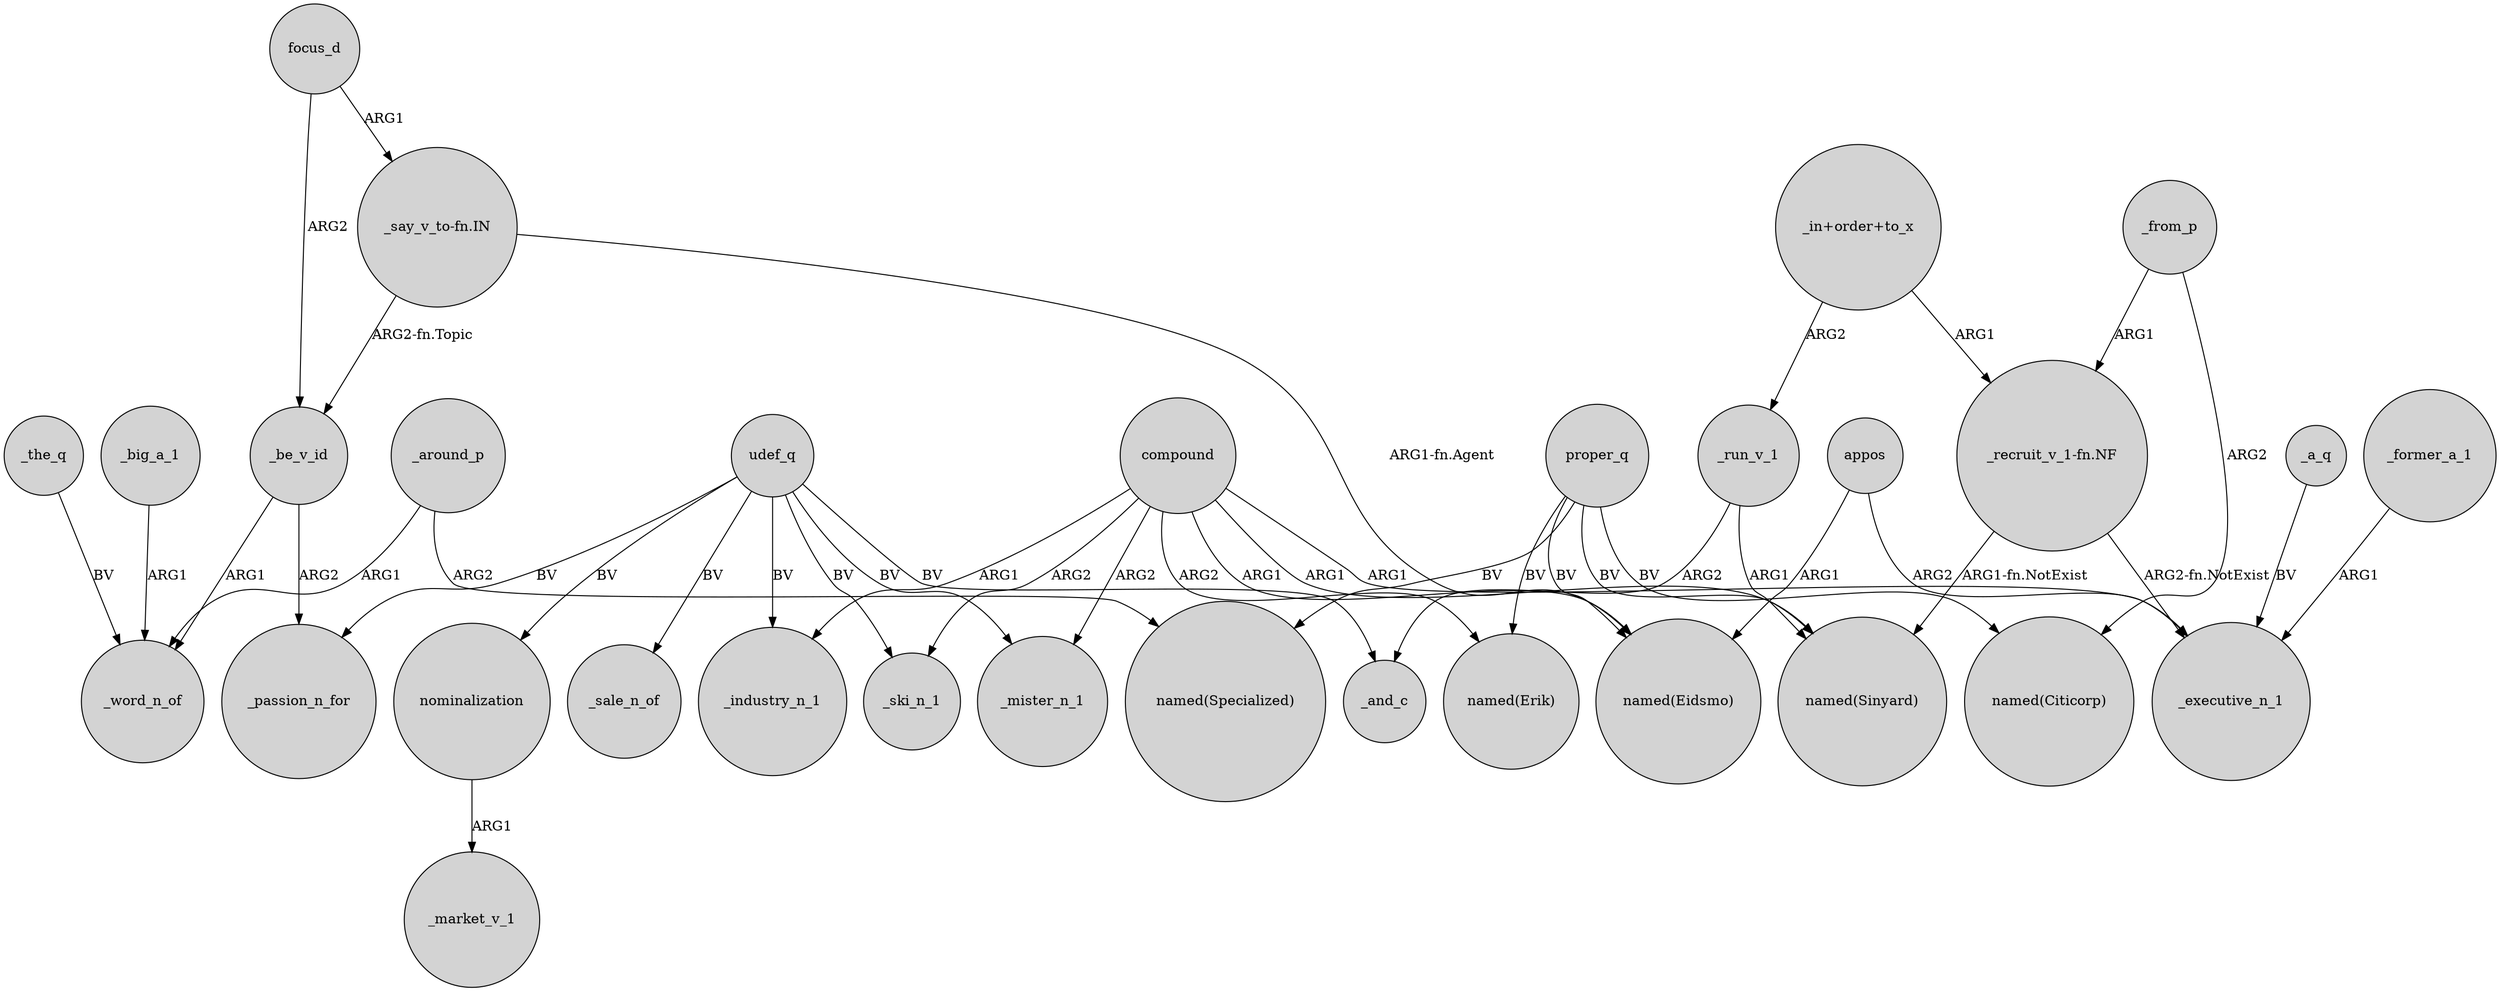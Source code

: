 digraph {
	node [shape=circle style=filled]
	focus_d -> _be_v_id [label=ARG2]
	_be_v_id -> _word_n_of [label=ARG1]
	compound -> "named(Eidsmo)" [label=ARG1]
	_big_a_1 -> _word_n_of [label=ARG1]
	"_in+order+to_x" -> "_recruit_v_1-fn.NF" [label=ARG1]
	proper_q -> "named(Eidsmo)" [label=BV]
	_from_p -> "_recruit_v_1-fn.NF" [label=ARG1]
	proper_q -> "named(Citicorp)" [label=BV]
	nominalization -> _market_v_1 [label=ARG1]
	compound -> _mister_n_1 [label=ARG2]
	"_in+order+to_x" -> _run_v_1 [label=ARG2]
	appos -> _executive_n_1 [label=ARG2]
	appos -> "named(Eidsmo)" [label=ARG1]
	compound -> _executive_n_1 [label=ARG1]
	udef_q -> _ski_n_1 [label=BV]
	udef_q -> _mister_n_1 [label=BV]
	compound -> _industry_n_1 [label=ARG1]
	proper_q -> "named(Sinyard)" [label=BV]
	_run_v_1 -> _and_c [label=ARG2]
	_around_p -> "named(Specialized)" [label=ARG2]
	"_say_v_to-fn.IN" -> _be_v_id [label="ARG2-fn.Topic"]
	_around_p -> _word_n_of [label=ARG1]
	_from_p -> "named(Citicorp)" [label=ARG2]
	_the_q -> _word_n_of [label=BV]
	"_recruit_v_1-fn.NF" -> _executive_n_1 [label="ARG2-fn.NotExist"]
	_run_v_1 -> "named(Sinyard)" [label=ARG1]
	_be_v_id -> _passion_n_for [label=ARG2]
	proper_q -> "named(Specialized)" [label=BV]
	"_say_v_to-fn.IN" -> "named(Eidsmo)" [label="ARG1-fn.Agent"]
	"_recruit_v_1-fn.NF" -> "named(Sinyard)" [label="ARG1-fn.NotExist"]
	udef_q -> nominalization [label=BV]
	udef_q -> _sale_n_of [label=BV]
	proper_q -> "named(Erik)" [label=BV]
	_a_q -> _executive_n_1 [label=BV]
	udef_q -> _and_c [label=BV]
	_former_a_1 -> _executive_n_1 [label=ARG1]
	compound -> "named(Erik)" [label=ARG2]
	compound -> _ski_n_1 [label=ARG2]
	udef_q -> _industry_n_1 [label=BV]
	compound -> "named(Sinyard)" [label=ARG1]
	focus_d -> "_say_v_to-fn.IN" [label=ARG1]
	udef_q -> _passion_n_for [label=BV]
}
